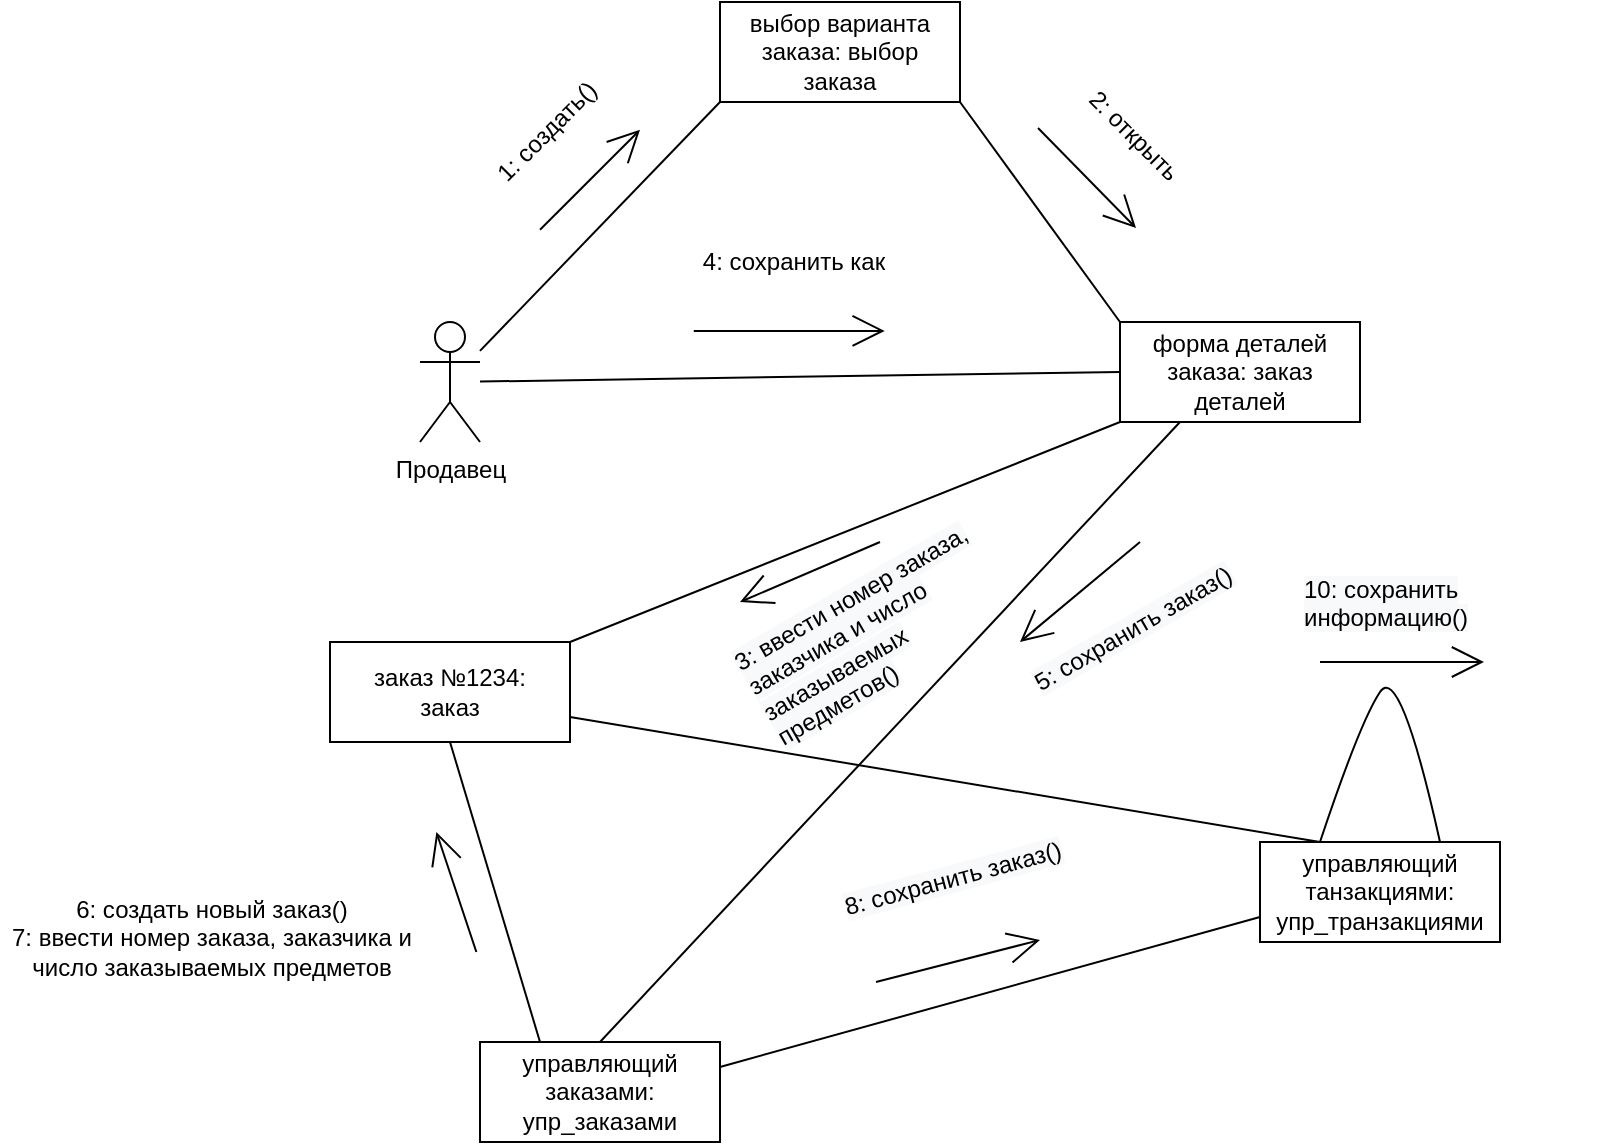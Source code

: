 <mxfile version="20.4.0" type="github">
  <diagram id="x5edUQwGDzpwMAo4jHQd" name="Страница 1">
    <mxGraphModel dx="1289" dy="798" grid="1" gridSize="10" guides="1" tooltips="1" connect="1" arrows="1" fold="1" page="1" pageScale="1" pageWidth="827" pageHeight="1169" math="0" shadow="0">
      <root>
        <mxCell id="0" />
        <mxCell id="1" parent="0" />
        <mxCell id="zQc1amgk0y8wNZuMKWHc-1" style="rounded=0;orthogonalLoop=1;jettySize=auto;html=1;entryX=0;entryY=1;entryDx=0;entryDy=0;endArrow=none;endFill=0;" edge="1" parent="1" source="azrB6lBuS-SLdHn1sopm-1" target="azrB6lBuS-SLdHn1sopm-2">
          <mxGeometry relative="1" as="geometry" />
        </mxCell>
        <mxCell id="azrB6lBuS-SLdHn1sopm-1" value="Продавец" style="shape=umlActor;verticalLabelPosition=bottom;verticalAlign=top;html=1;outlineConnect=0;" parent="1" vertex="1">
          <mxGeometry x="90" y="350" width="30" height="60" as="geometry" />
        </mxCell>
        <mxCell id="azrB6lBuS-SLdHn1sopm-2" value="выбор варианта заказа: выбор заказа" style="rounded=0;whiteSpace=wrap;html=1;" parent="1" vertex="1">
          <mxGeometry x="240" y="190" width="120" height="50" as="geometry" />
        </mxCell>
        <mxCell id="zQc1amgk0y8wNZuMKWHc-2" value="форма деталей заказа: заказ деталей" style="rounded=0;whiteSpace=wrap;html=1;" vertex="1" parent="1">
          <mxGeometry x="440" y="350" width="120" height="50" as="geometry" />
        </mxCell>
        <mxCell id="zQc1amgk0y8wNZuMKWHc-3" style="rounded=0;orthogonalLoop=1;jettySize=auto;html=1;entryX=0;entryY=0;entryDx=0;entryDy=0;exitX=1;exitY=1;exitDx=0;exitDy=0;endArrow=none;endFill=0;" edge="1" parent="1" source="azrB6lBuS-SLdHn1sopm-2" target="zQc1amgk0y8wNZuMKWHc-2">
          <mxGeometry relative="1" as="geometry">
            <mxPoint x="130" y="374.444" as="sourcePoint" />
            <mxPoint x="250" y="250" as="targetPoint" />
          </mxGeometry>
        </mxCell>
        <mxCell id="zQc1amgk0y8wNZuMKWHc-4" style="rounded=0;orthogonalLoop=1;jettySize=auto;html=1;entryX=0;entryY=0.5;entryDx=0;entryDy=0;endArrow=none;endFill=0;" edge="1" parent="1" source="azrB6lBuS-SLdHn1sopm-1" target="zQc1amgk0y8wNZuMKWHc-2">
          <mxGeometry relative="1" as="geometry">
            <mxPoint x="140" y="384.444" as="sourcePoint" />
            <mxPoint x="260" y="260" as="targetPoint" />
          </mxGeometry>
        </mxCell>
        <mxCell id="zQc1amgk0y8wNZuMKWHc-5" value="заказ №1234:&lt;br&gt;заказ" style="rounded=0;whiteSpace=wrap;html=1;" vertex="1" parent="1">
          <mxGeometry x="45" y="510" width="120" height="50" as="geometry" />
        </mxCell>
        <mxCell id="zQc1amgk0y8wNZuMKWHc-6" value="управляющий танзакциями: упр_транзакциями" style="rounded=0;whiteSpace=wrap;html=1;" vertex="1" parent="1">
          <mxGeometry x="510" y="610" width="120" height="50" as="geometry" />
        </mxCell>
        <mxCell id="zQc1amgk0y8wNZuMKWHc-7" value="управляющий заказами: упр_заказами" style="rounded=0;whiteSpace=wrap;html=1;" vertex="1" parent="1">
          <mxGeometry x="120" y="710" width="120" height="50" as="geometry" />
        </mxCell>
        <mxCell id="zQc1amgk0y8wNZuMKWHc-8" value="" style="curved=1;endArrow=none;html=1;rounded=0;exitX=0.25;exitY=0;exitDx=0;exitDy=0;entryX=0.75;entryY=0;entryDx=0;entryDy=0;endFill=0;" edge="1" parent="1" source="zQc1amgk0y8wNZuMKWHc-6" target="zQc1amgk0y8wNZuMKWHc-6">
          <mxGeometry width="50" height="50" relative="1" as="geometry">
            <mxPoint x="330" y="540" as="sourcePoint" />
            <mxPoint x="380" y="490" as="targetPoint" />
            <Array as="points">
              <mxPoint x="560" y="550" />
              <mxPoint x="580" y="520" />
            </Array>
          </mxGeometry>
        </mxCell>
        <mxCell id="zQc1amgk0y8wNZuMKWHc-9" style="rounded=0;orthogonalLoop=1;jettySize=auto;html=1;entryX=0;entryY=1;entryDx=0;entryDy=0;endArrow=none;endFill=0;exitX=1;exitY=0;exitDx=0;exitDy=0;" edge="1" parent="1" source="zQc1amgk0y8wNZuMKWHc-5" target="zQc1amgk0y8wNZuMKWHc-2">
          <mxGeometry relative="1" as="geometry">
            <mxPoint x="130" y="389.776" as="sourcePoint" />
            <mxPoint x="450" y="385" as="targetPoint" />
          </mxGeometry>
        </mxCell>
        <mxCell id="zQc1amgk0y8wNZuMKWHc-10" style="rounded=0;orthogonalLoop=1;jettySize=auto;html=1;entryX=0.25;entryY=1;entryDx=0;entryDy=0;endArrow=none;endFill=0;exitX=0.5;exitY=0;exitDx=0;exitDy=0;" edge="1" parent="1" source="zQc1amgk0y8wNZuMKWHc-7" target="zQc1amgk0y8wNZuMKWHc-2">
          <mxGeometry relative="1" as="geometry">
            <mxPoint x="175" y="520" as="sourcePoint" />
            <mxPoint x="450" y="410" as="targetPoint" />
          </mxGeometry>
        </mxCell>
        <mxCell id="zQc1amgk0y8wNZuMKWHc-11" style="rounded=0;orthogonalLoop=1;jettySize=auto;html=1;entryX=0.5;entryY=1;entryDx=0;entryDy=0;endArrow=none;endFill=0;exitX=0.25;exitY=0;exitDx=0;exitDy=0;" edge="1" parent="1" source="zQc1amgk0y8wNZuMKWHc-7" target="zQc1amgk0y8wNZuMKWHc-5">
          <mxGeometry relative="1" as="geometry">
            <mxPoint x="185" y="530" as="sourcePoint" />
            <mxPoint x="460" y="420" as="targetPoint" />
          </mxGeometry>
        </mxCell>
        <mxCell id="zQc1amgk0y8wNZuMKWHc-12" style="rounded=0;orthogonalLoop=1;jettySize=auto;html=1;entryX=0;entryY=0.75;entryDx=0;entryDy=0;endArrow=none;endFill=0;exitX=1;exitY=0.25;exitDx=0;exitDy=0;" edge="1" parent="1" source="zQc1amgk0y8wNZuMKWHc-7" target="zQc1amgk0y8wNZuMKWHc-6">
          <mxGeometry relative="1" as="geometry">
            <mxPoint x="195" y="540" as="sourcePoint" />
            <mxPoint x="470" y="430" as="targetPoint" />
          </mxGeometry>
        </mxCell>
        <mxCell id="zQc1amgk0y8wNZuMKWHc-13" style="rounded=0;orthogonalLoop=1;jettySize=auto;html=1;entryX=0.25;entryY=0;entryDx=0;entryDy=0;endArrow=none;endFill=0;exitX=1;exitY=0.75;exitDx=0;exitDy=0;" edge="1" parent="1" source="zQc1amgk0y8wNZuMKWHc-5" target="zQc1amgk0y8wNZuMKWHc-6">
          <mxGeometry relative="1" as="geometry">
            <mxPoint x="205" y="550" as="sourcePoint" />
            <mxPoint x="480" y="440" as="targetPoint" />
          </mxGeometry>
        </mxCell>
        <mxCell id="zQc1amgk0y8wNZuMKWHc-16" value="" style="group" vertex="1" connectable="0" parent="1">
          <mxGeometry x="118.185" y="220.005" width="81.815" height="83.895" as="geometry" />
        </mxCell>
        <mxCell id="zQc1amgk0y8wNZuMKWHc-14" value="" style="endArrow=open;html=1;rounded=0;endFill=0;endSize=14;" edge="1" parent="zQc1amgk0y8wNZuMKWHc-16">
          <mxGeometry width="50" height="50" relative="1" as="geometry">
            <mxPoint x="31.815" y="83.895" as="sourcePoint" />
            <mxPoint x="81.815" y="33.895" as="targetPoint" />
          </mxGeometry>
        </mxCell>
        <mxCell id="zQc1amgk0y8wNZuMKWHc-15" value="1: создать()" style="text;html=1;strokeColor=none;fillColor=none;align=center;verticalAlign=middle;whiteSpace=wrap;rounded=0;rotation=-45;" vertex="1" parent="zQc1amgk0y8wNZuMKWHc-16">
          <mxGeometry x="0.355" y="20.355" width="70" height="30" as="geometry" />
        </mxCell>
        <mxCell id="zQc1amgk0y8wNZuMKWHc-17" value="" style="group;rotation=90;" vertex="1" connectable="0" parent="1">
          <mxGeometry x="400.005" y="220.005" width="81.815" height="83.895" as="geometry" />
        </mxCell>
        <mxCell id="zQc1amgk0y8wNZuMKWHc-18" value="" style="endArrow=open;html=1;rounded=0;endFill=0;endSize=14;" edge="1" parent="zQc1amgk0y8wNZuMKWHc-17">
          <mxGeometry width="50" height="50" relative="1" as="geometry">
            <mxPoint x="-1" y="33" as="sourcePoint" />
            <mxPoint x="48" y="83" as="targetPoint" />
          </mxGeometry>
        </mxCell>
        <mxCell id="zQc1amgk0y8wNZuMKWHc-19" value="2: открыть" style="text;html=1;strokeColor=none;fillColor=none;align=center;verticalAlign=middle;whiteSpace=wrap;rounded=0;rotation=45;" vertex="1" parent="zQc1amgk0y8wNZuMKWHc-17">
          <mxGeometry x="12" y="22" width="70" height="30" as="geometry" />
        </mxCell>
        <mxCell id="zQc1amgk0y8wNZuMKWHc-21" value="" style="group;rotation=45;" vertex="1" connectable="0" parent="1">
          <mxGeometry x="200" y="274.36" width="110" height="113.9" as="geometry" />
        </mxCell>
        <mxCell id="zQc1amgk0y8wNZuMKWHc-22" value="" style="endArrow=open;html=1;rounded=0;endFill=0;endSize=14;" edge="1" parent="zQc1amgk0y8wNZuMKWHc-21">
          <mxGeometry width="50" height="50" relative="1" as="geometry">
            <mxPoint x="26.89" y="80.101" as="sourcePoint" />
            <mxPoint x="122.349" y="80.101" as="targetPoint" />
          </mxGeometry>
        </mxCell>
        <mxCell id="zQc1amgk0y8wNZuMKWHc-23" value="4: сохранить как" style="text;html=1;strokeColor=none;fillColor=none;align=center;verticalAlign=middle;whiteSpace=wrap;rounded=0;rotation=0;" vertex="1" parent="zQc1amgk0y8wNZuMKWHc-21">
          <mxGeometry x="29.579" y="25.642" width="94.114" height="40.729" as="geometry" />
        </mxCell>
        <mxCell id="zQc1amgk0y8wNZuMKWHc-27" value="" style="endArrow=open;html=1;rounded=0;endFill=0;endSize=14;" edge="1" parent="1">
          <mxGeometry width="50" height="50" relative="1" as="geometry">
            <mxPoint x="320" y="460" as="sourcePoint" />
            <mxPoint x="250" y="490" as="targetPoint" />
          </mxGeometry>
        </mxCell>
        <mxCell id="zQc1amgk0y8wNZuMKWHc-28" value="&lt;span style=&quot;color: rgb(0, 0, 0); font-family: Helvetica; font-size: 12px; font-style: normal; font-variant-ligatures: normal; font-variant-caps: normal; font-weight: 400; letter-spacing: normal; orphans: 2; text-align: center; text-indent: 0px; text-transform: none; widows: 2; word-spacing: 0px; -webkit-text-stroke-width: 0px; background-color: rgb(248, 249, 250); text-decoration-thickness: initial; text-decoration-style: initial; text-decoration-color: initial; float: none; display: inline !important;&quot;&gt;3: ввести номер заказа, заказчика и число заказываемых предметов()&lt;/span&gt;" style="text;whiteSpace=wrap;html=1;rotation=-30;" vertex="1" parent="1">
          <mxGeometry x="240.0" y="470" width="150" height="40" as="geometry" />
        </mxCell>
        <mxCell id="zQc1amgk0y8wNZuMKWHc-29" value="" style="endArrow=open;html=1;rounded=0;endFill=0;endSize=14;" edge="1" parent="1">
          <mxGeometry width="50" height="50" relative="1" as="geometry">
            <mxPoint x="450" y="460" as="sourcePoint" />
            <mxPoint x="390" y="510" as="targetPoint" />
          </mxGeometry>
        </mxCell>
        <mxCell id="zQc1amgk0y8wNZuMKWHc-30" value="&lt;span style=&quot;color: rgb(0, 0, 0); font-family: Helvetica; font-size: 12px; font-style: normal; font-variant-ligatures: normal; font-variant-caps: normal; font-weight: 400; letter-spacing: normal; orphans: 2; text-align: center; text-indent: 0px; text-transform: none; widows: 2; word-spacing: 0px; -webkit-text-stroke-width: 0px; background-color: rgb(248, 249, 250); text-decoration-thickness: initial; text-decoration-style: initial; text-decoration-color: initial; float: none; display: inline !important;&quot;&gt;5: сохранить заказ()&lt;/span&gt;" style="text;whiteSpace=wrap;html=1;rotation=-30;" vertex="1" parent="1">
          <mxGeometry x="390" y="480" width="150" height="40" as="geometry" />
        </mxCell>
        <mxCell id="zQc1amgk0y8wNZuMKWHc-31" value="" style="endArrow=open;html=1;rounded=0;endFill=0;endSize=14;" edge="1" parent="1">
          <mxGeometry width="50" height="50" relative="1" as="geometry">
            <mxPoint x="540" y="520" as="sourcePoint" />
            <mxPoint x="622" y="520" as="targetPoint" />
          </mxGeometry>
        </mxCell>
        <mxCell id="zQc1amgk0y8wNZuMKWHc-32" value="&lt;span style=&quot;color: rgb(0, 0, 0); font-family: Helvetica; font-size: 12px; font-style: normal; font-variant-ligatures: normal; font-variant-caps: normal; font-weight: 400; letter-spacing: normal; orphans: 2; text-align: center; text-indent: 0px; text-transform: none; widows: 2; word-spacing: 0px; -webkit-text-stroke-width: 0px; background-color: rgb(248, 249, 250); text-decoration-thickness: initial; text-decoration-style: initial; text-decoration-color: initial; float: none; display: inline !important;&quot;&gt;10: сохранить информацию()&lt;/span&gt;" style="text;whiteSpace=wrap;html=1;rotation=0;" vertex="1" parent="1">
          <mxGeometry x="530" y="470" width="150" height="40" as="geometry" />
        </mxCell>
        <mxCell id="zQc1amgk0y8wNZuMKWHc-34" value="" style="endArrow=open;html=1;rounded=0;endFill=0;endSize=14;" edge="1" parent="1">
          <mxGeometry width="50" height="50" relative="1" as="geometry">
            <mxPoint x="318" y="680" as="sourcePoint" />
            <mxPoint x="400" y="659" as="targetPoint" />
          </mxGeometry>
        </mxCell>
        <mxCell id="zQc1amgk0y8wNZuMKWHc-35" value="&lt;span style=&quot;color: rgb(0, 0, 0); font-family: Helvetica; font-size: 12px; font-style: normal; font-variant-ligatures: normal; font-variant-caps: normal; font-weight: 400; letter-spacing: normal; orphans: 2; text-align: center; text-indent: 0px; text-transform: none; widows: 2; word-spacing: 0px; -webkit-text-stroke-width: 0px; background-color: rgb(248, 249, 250); text-decoration-thickness: initial; text-decoration-style: initial; text-decoration-color: initial; float: none; display: inline !important;&quot;&gt;8: сохранить заказ()&lt;/span&gt;" style="text;whiteSpace=wrap;html=1;rotation=-15;" vertex="1" parent="1">
          <mxGeometry x="300" y="610" width="150" height="40" as="geometry" />
        </mxCell>
        <mxCell id="zQc1amgk0y8wNZuMKWHc-36" value="" style="endArrow=open;html=1;rounded=0;endFill=0;endSize=14;" edge="1" parent="1">
          <mxGeometry width="50" height="50" relative="1" as="geometry">
            <mxPoint x="118.18" y="665" as="sourcePoint" />
            <mxPoint x="98.18" y="605" as="targetPoint" />
          </mxGeometry>
        </mxCell>
        <mxCell id="zQc1amgk0y8wNZuMKWHc-37" value="&lt;div style=&quot;text-align: center;&quot;&gt;&lt;span style=&quot;background-color: initial;&quot;&gt;6: создать новый заказ()&lt;/span&gt;&lt;/div&gt;&lt;div style=&quot;text-align: center;&quot;&gt;&lt;span style=&quot;background-color: initial;&quot;&gt;7: ввести номер заказа, заказчика и число заказываемых предметов&lt;/span&gt;&lt;/div&gt;" style="text;whiteSpace=wrap;html=1;" vertex="1" parent="1">
          <mxGeometry x="-120" y="630" width="210" height="40" as="geometry" />
        </mxCell>
      </root>
    </mxGraphModel>
  </diagram>
</mxfile>
